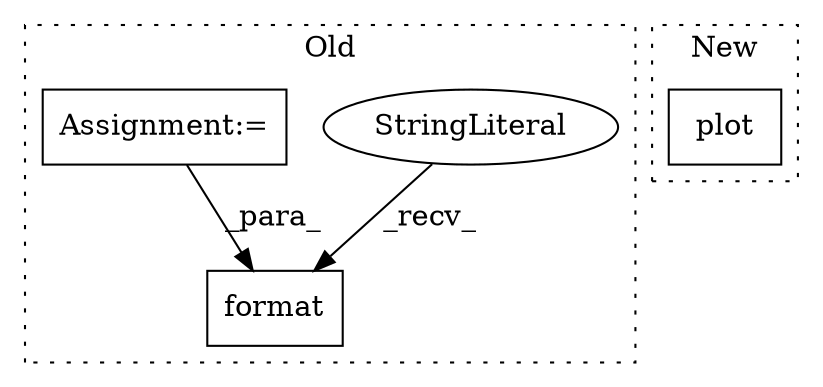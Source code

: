 digraph G {
subgraph cluster0 {
1 [label="format" a="32" s="2182,2204" l="7,1" shape="box"];
3 [label="StringLiteral" a="45" s="2156" l="25" shape="ellipse"];
4 [label="Assignment:=" a="7" s="2019" l="1" shape="box"];
label = "Old";
style="dotted";
}
subgraph cluster1 {
2 [label="plot" a="32" s="2136,2142" l="5,1" shape="box"];
label = "New";
style="dotted";
}
3 -> 1 [label="_recv_"];
4 -> 1 [label="_para_"];
}